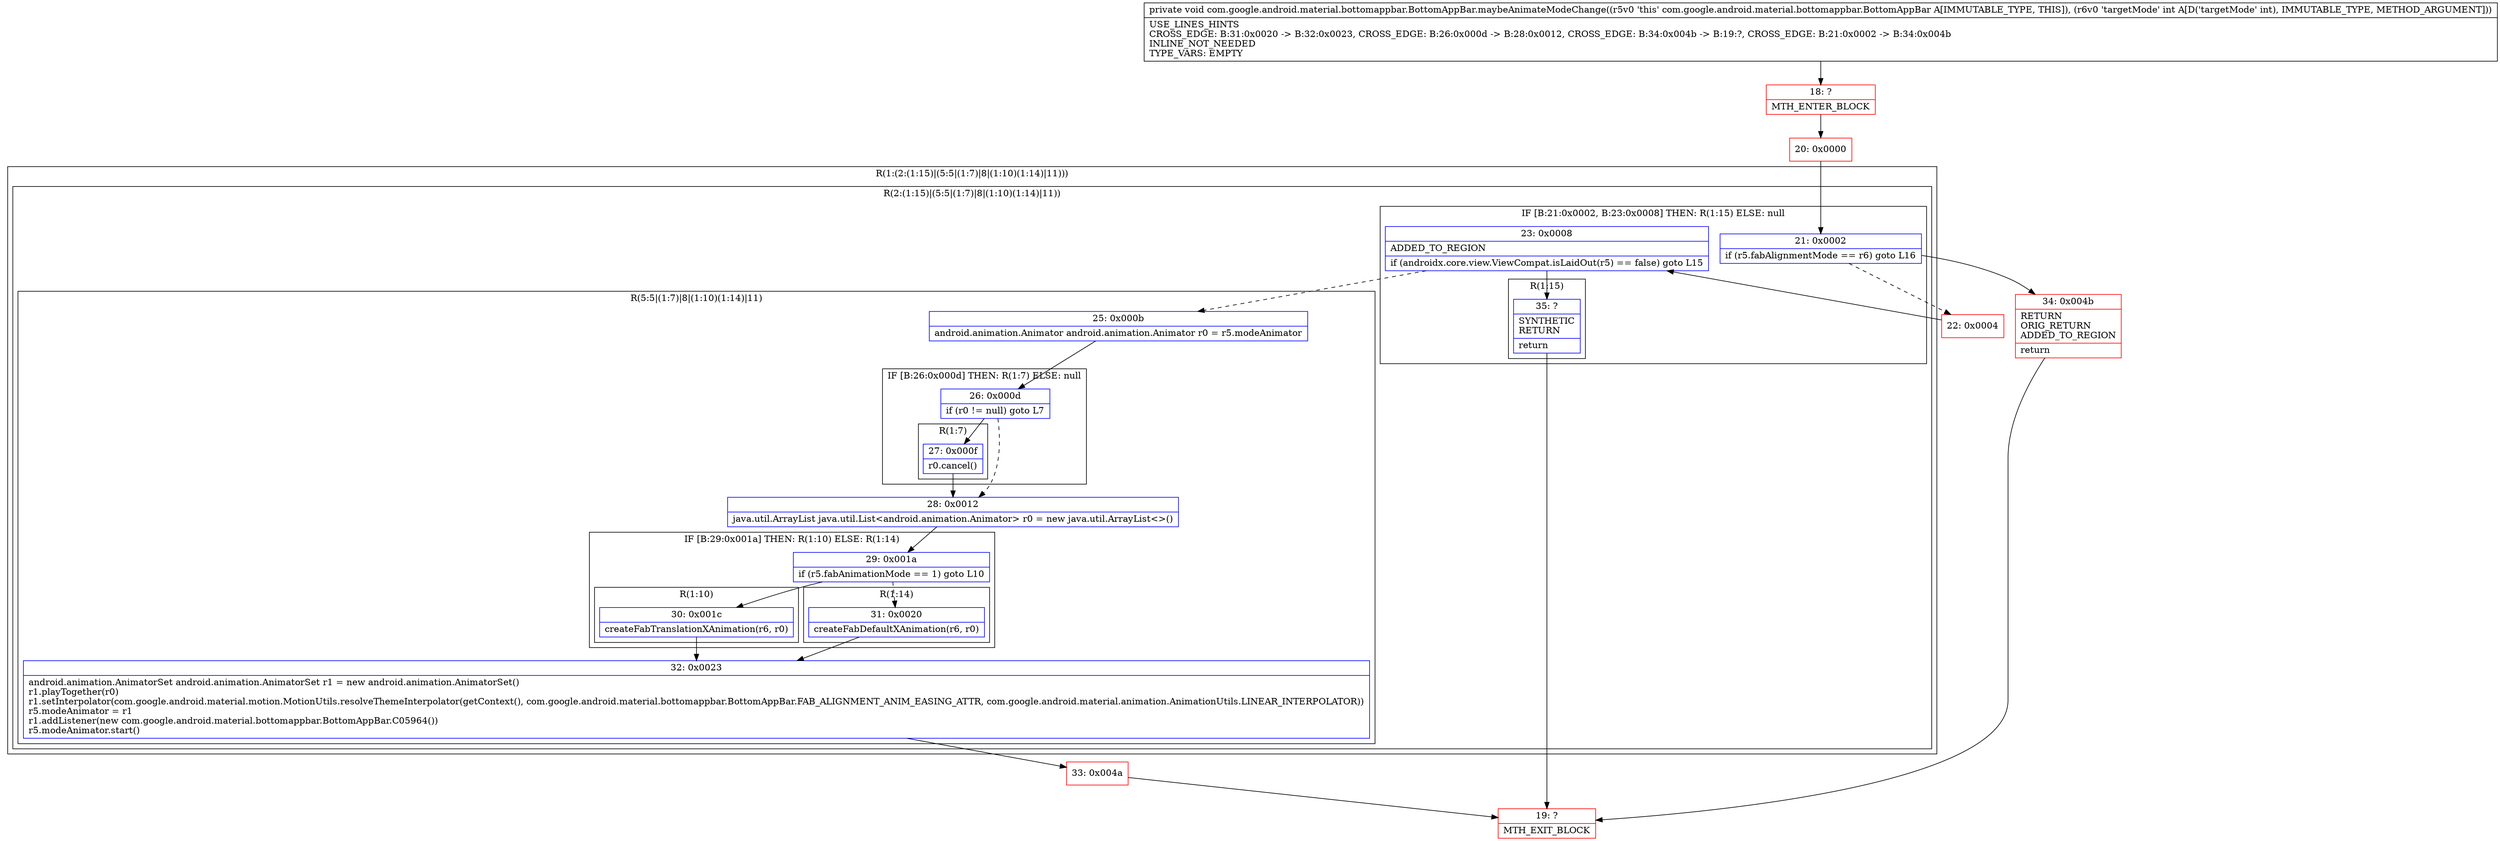 digraph "CFG forcom.google.android.material.bottomappbar.BottomAppBar.maybeAnimateModeChange(I)V" {
subgraph cluster_Region_1762718991 {
label = "R(1:(2:(1:15)|(5:5|(1:7)|8|(1:10)(1:14)|11)))";
node [shape=record,color=blue];
subgraph cluster_Region_595090253 {
label = "R(2:(1:15)|(5:5|(1:7)|8|(1:10)(1:14)|11))";
node [shape=record,color=blue];
subgraph cluster_IfRegion_1199128552 {
label = "IF [B:21:0x0002, B:23:0x0008] THEN: R(1:15) ELSE: null";
node [shape=record,color=blue];
Node_21 [shape=record,label="{21\:\ 0x0002|if (r5.fabAlignmentMode == r6) goto L16\l}"];
Node_23 [shape=record,label="{23\:\ 0x0008|ADDED_TO_REGION\l|if (androidx.core.view.ViewCompat.isLaidOut(r5) == false) goto L15\l}"];
subgraph cluster_Region_1697903863 {
label = "R(1:15)";
node [shape=record,color=blue];
Node_35 [shape=record,label="{35\:\ ?|SYNTHETIC\lRETURN\l|return\l}"];
}
}
subgraph cluster_Region_2042583116 {
label = "R(5:5|(1:7)|8|(1:10)(1:14)|11)";
node [shape=record,color=blue];
Node_25 [shape=record,label="{25\:\ 0x000b|android.animation.Animator android.animation.Animator r0 = r5.modeAnimator\l}"];
subgraph cluster_IfRegion_296997199 {
label = "IF [B:26:0x000d] THEN: R(1:7) ELSE: null";
node [shape=record,color=blue];
Node_26 [shape=record,label="{26\:\ 0x000d|if (r0 != null) goto L7\l}"];
subgraph cluster_Region_438408777 {
label = "R(1:7)";
node [shape=record,color=blue];
Node_27 [shape=record,label="{27\:\ 0x000f|r0.cancel()\l}"];
}
}
Node_28 [shape=record,label="{28\:\ 0x0012|java.util.ArrayList java.util.List\<android.animation.Animator\> r0 = new java.util.ArrayList\<\>()\l}"];
subgraph cluster_IfRegion_199613907 {
label = "IF [B:29:0x001a] THEN: R(1:10) ELSE: R(1:14)";
node [shape=record,color=blue];
Node_29 [shape=record,label="{29\:\ 0x001a|if (r5.fabAnimationMode == 1) goto L10\l}"];
subgraph cluster_Region_1521222673 {
label = "R(1:10)";
node [shape=record,color=blue];
Node_30 [shape=record,label="{30\:\ 0x001c|createFabTranslationXAnimation(r6, r0)\l}"];
}
subgraph cluster_Region_1498569264 {
label = "R(1:14)";
node [shape=record,color=blue];
Node_31 [shape=record,label="{31\:\ 0x0020|createFabDefaultXAnimation(r6, r0)\l}"];
}
}
Node_32 [shape=record,label="{32\:\ 0x0023|android.animation.AnimatorSet android.animation.AnimatorSet r1 = new android.animation.AnimatorSet()\lr1.playTogether(r0)\lr1.setInterpolator(com.google.android.material.motion.MotionUtils.resolveThemeInterpolator(getContext(), com.google.android.material.bottomappbar.BottomAppBar.FAB_ALIGNMENT_ANIM_EASING_ATTR, com.google.android.material.animation.AnimationUtils.LINEAR_INTERPOLATOR))\lr5.modeAnimator = r1\lr1.addListener(new com.google.android.material.bottomappbar.BottomAppBar.C05964())\lr5.modeAnimator.start()\l}"];
}
}
}
Node_18 [shape=record,color=red,label="{18\:\ ?|MTH_ENTER_BLOCK\l}"];
Node_20 [shape=record,color=red,label="{20\:\ 0x0000}"];
Node_22 [shape=record,color=red,label="{22\:\ 0x0004}"];
Node_33 [shape=record,color=red,label="{33\:\ 0x004a}"];
Node_19 [shape=record,color=red,label="{19\:\ ?|MTH_EXIT_BLOCK\l}"];
Node_34 [shape=record,color=red,label="{34\:\ 0x004b|RETURN\lORIG_RETURN\lADDED_TO_REGION\l|return\l}"];
MethodNode[shape=record,label="{private void com.google.android.material.bottomappbar.BottomAppBar.maybeAnimateModeChange((r5v0 'this' com.google.android.material.bottomappbar.BottomAppBar A[IMMUTABLE_TYPE, THIS]), (r6v0 'targetMode' int A[D('targetMode' int), IMMUTABLE_TYPE, METHOD_ARGUMENT]))  | USE_LINES_HINTS\lCROSS_EDGE: B:31:0x0020 \-\> B:32:0x0023, CROSS_EDGE: B:26:0x000d \-\> B:28:0x0012, CROSS_EDGE: B:34:0x004b \-\> B:19:?, CROSS_EDGE: B:21:0x0002 \-\> B:34:0x004b\lINLINE_NOT_NEEDED\lTYPE_VARS: EMPTY\l}"];
MethodNode -> Node_18;Node_21 -> Node_22[style=dashed];
Node_21 -> Node_34;
Node_23 -> Node_25[style=dashed];
Node_23 -> Node_35;
Node_35 -> Node_19;
Node_25 -> Node_26;
Node_26 -> Node_27;
Node_26 -> Node_28[style=dashed];
Node_27 -> Node_28;
Node_28 -> Node_29;
Node_29 -> Node_30;
Node_29 -> Node_31[style=dashed];
Node_30 -> Node_32;
Node_31 -> Node_32;
Node_32 -> Node_33;
Node_18 -> Node_20;
Node_20 -> Node_21;
Node_22 -> Node_23;
Node_33 -> Node_19;
Node_34 -> Node_19;
}

